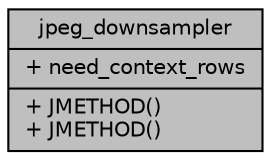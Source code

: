 digraph "jpeg_downsampler"
{
 // INTERACTIVE_SVG=YES
  edge [fontname="Helvetica",fontsize="10",labelfontname="Helvetica",labelfontsize="10"];
  node [fontname="Helvetica",fontsize="10",shape=record];
  Node1 [label="{jpeg_downsampler\n|+ need_context_rows\l|+ JMETHOD()\l+ JMETHOD()\l}",height=0.2,width=0.4,color="black", fillcolor="grey75", style="filled", fontcolor="black"];
}
